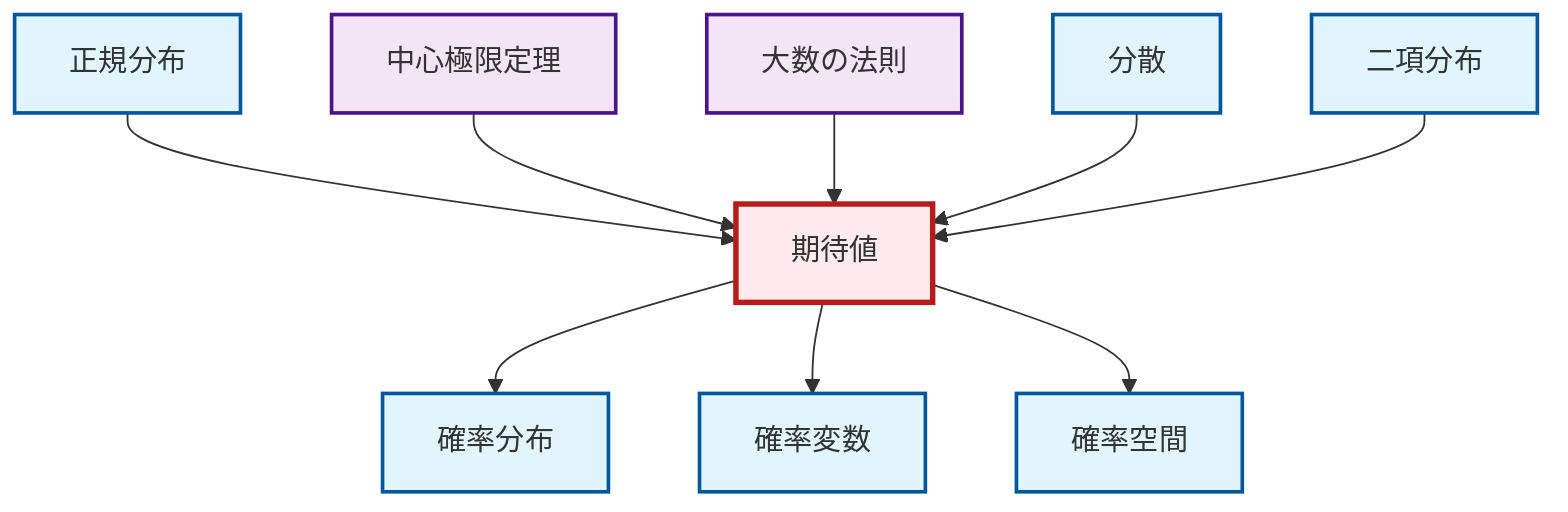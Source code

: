graph TD
    classDef definition fill:#e1f5fe,stroke:#01579b,stroke-width:2px
    classDef theorem fill:#f3e5f5,stroke:#4a148c,stroke-width:2px
    classDef axiom fill:#fff3e0,stroke:#e65100,stroke-width:2px
    classDef example fill:#e8f5e9,stroke:#1b5e20,stroke-width:2px
    classDef current fill:#ffebee,stroke:#b71c1c,stroke-width:3px
    def-expectation["期待値"]:::definition
    thm-central-limit["中心極限定理"]:::theorem
    def-variance["分散"]:::definition
    def-random-variable["確率変数"]:::definition
    def-normal-distribution["正規分布"]:::definition
    def-probability-distribution["確率分布"]:::definition
    def-probability-space["確率空間"]:::definition
    thm-law-of-large-numbers["大数の法則"]:::theorem
    def-binomial-distribution["二項分布"]:::definition
    def-normal-distribution --> def-expectation
    thm-central-limit --> def-expectation
    def-expectation --> def-probability-distribution
    thm-law-of-large-numbers --> def-expectation
    def-expectation --> def-random-variable
    def-expectation --> def-probability-space
    def-variance --> def-expectation
    def-binomial-distribution --> def-expectation
    class def-expectation current